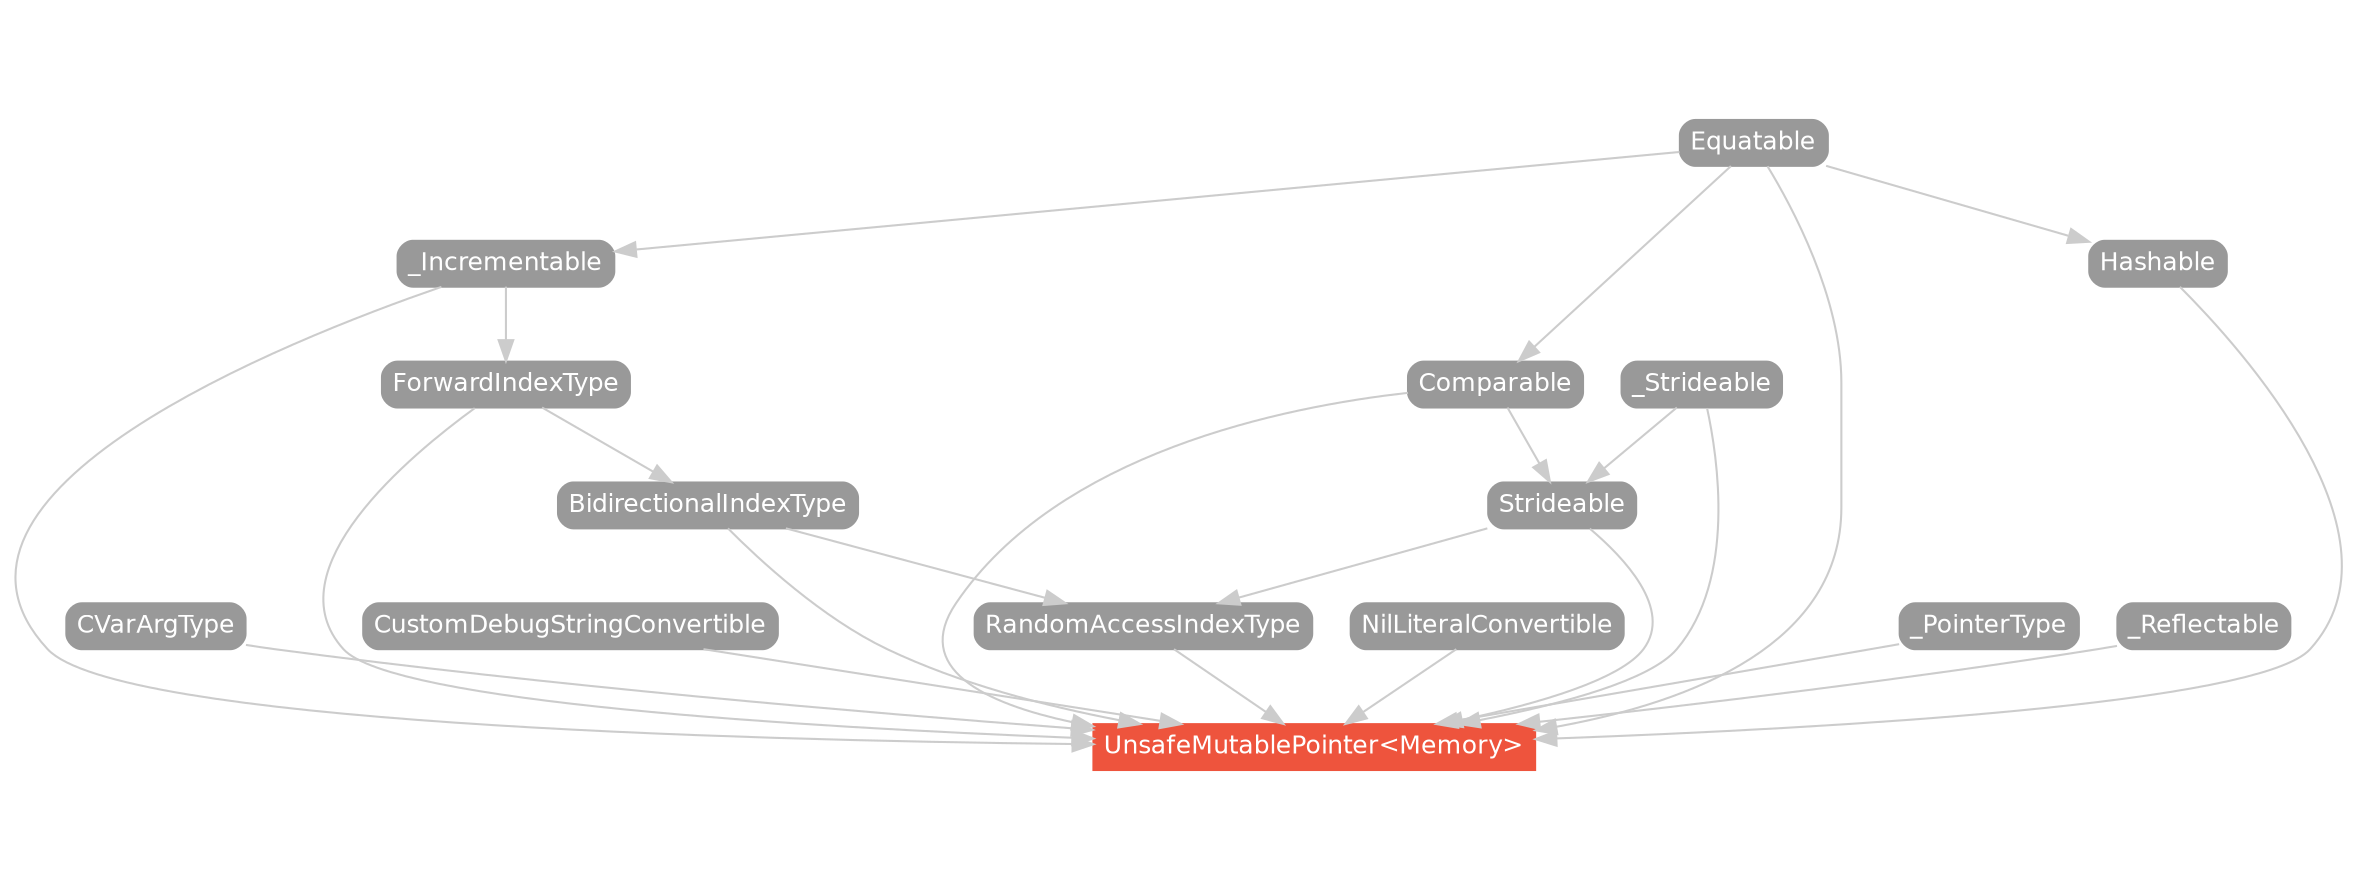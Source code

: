 strict digraph "UnsafeMutablePointer<Memory> - Type Hierarchy - SwiftDoc.org" {
    pad="0.1,0.8"
    node [shape=box, style="filled,rounded", color="#999999", fillcolor="#999999", fontcolor=white, fontname=Helvetica, fontnames="Helvetica,sansserif", fontsize=12, margin="0.07,0.05", height="0.3"]
    edge [color="#cccccc"]
    "BidirectionalIndexType" [URL="/protocol/BidirectionalIndexType/"]
    "CVarArgType" [URL="/protocol/CVarArgType/"]
    "Comparable" [URL="/protocol/Comparable/"]
    "CustomDebugStringConvertible" [URL="/protocol/CustomDebugStringConvertible/"]
    "Equatable" [URL="/protocol/Equatable/"]
    "ForwardIndexType" [URL="/protocol/ForwardIndexType/"]
    "Hashable" [URL="/protocol/Hashable/"]
    "NilLiteralConvertible" [URL="/protocol/NilLiteralConvertible/"]
    "RandomAccessIndexType" [URL="/protocol/RandomAccessIndexType/"]
    "Strideable" [URL="/protocol/Strideable/"]
    "UnsafeMutablePointer<Memory>" [URL="/type/UnsafeMutablePointer/", style="filled", fillcolor="#ee543d", color="#ee543d"]
    "_Incrementable" [URL="/protocol/_Incrementable/"]
    "_PointerType" [URL="/protocol/_PointerType/"]
    "_Reflectable" [URL="/protocol/_Reflectable/"]
    "_Strideable" [URL="/protocol/_Strideable/"]    "RandomAccessIndexType" -> "UnsafeMutablePointer<Memory>"
    "BidirectionalIndexType" -> "UnsafeMutablePointer<Memory>"
    "ForwardIndexType" -> "UnsafeMutablePointer<Memory>"
    "_Incrementable" -> "UnsafeMutablePointer<Memory>"
    "Equatable" -> "UnsafeMutablePointer<Memory>"
    "Strideable" -> "UnsafeMutablePointer<Memory>"
    "Comparable" -> "UnsafeMutablePointer<Memory>"
    "_Strideable" -> "UnsafeMutablePointer<Memory>"
    "Hashable" -> "UnsafeMutablePointer<Memory>"
    "NilLiteralConvertible" -> "UnsafeMutablePointer<Memory>"
    "_PointerType" -> "UnsafeMutablePointer<Memory>"
    "CustomDebugStringConvertible" -> "UnsafeMutablePointer<Memory>"
    "_Reflectable" -> "UnsafeMutablePointer<Memory>"
    "CVarArgType" -> "UnsafeMutablePointer<Memory>"
    "BidirectionalIndexType" -> "RandomAccessIndexType"
    "Strideable" -> "RandomAccessIndexType"
    "ForwardIndexType" -> "BidirectionalIndexType"
    "_Incrementable" -> "ForwardIndexType"
    "Equatable" -> "_Incrementable"
    "Comparable" -> "Strideable"
    "_Strideable" -> "Strideable"
    "Equatable" -> "Comparable"
    "ForwardIndexType" -> "BidirectionalIndexType"
    "_Incrementable" -> "ForwardIndexType"
    "Equatable" -> "_Incrementable"
    "_Incrementable" -> "ForwardIndexType"
    "Equatable" -> "_Incrementable"
    "Equatable" -> "_Incrementable"
    "Comparable" -> "Strideable"
    "_Strideable" -> "Strideable"
    "Equatable" -> "Comparable"
    "Equatable" -> "Comparable"
    "Equatable" -> "Hashable"
    subgraph Types {
        rank = max; "UnsafeMutablePointer<Memory>";
    }
}